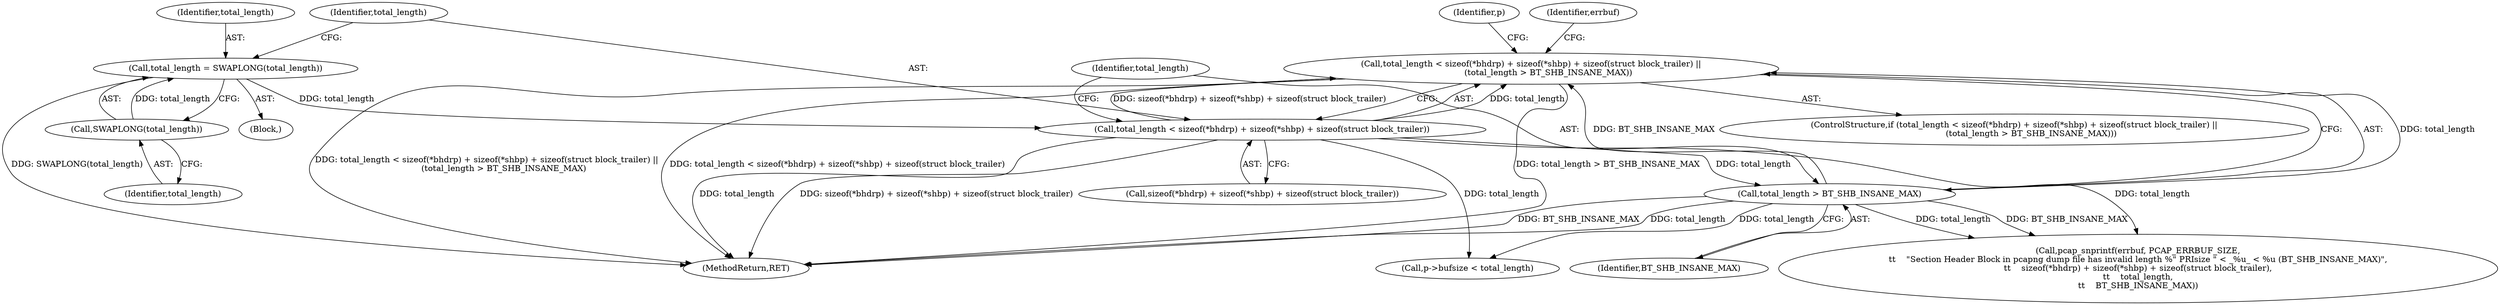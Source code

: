 digraph "0_libpcap_a5a36d9e82dde7265e38fe1f87b7f11c461c29f6@API" {
"1000259" [label="(Call,total_length < sizeof(*bhdrp) + sizeof(*shbp) + sizeof(struct block_trailer) ||\n             (total_length > BT_SHB_INSANE_MAX))"];
"1000260" [label="(Call,total_length < sizeof(*bhdrp) + sizeof(*shbp) + sizeof(struct block_trailer))"];
"1000254" [label="(Call,total_length = SWAPLONG(total_length))"];
"1000256" [label="(Call,SWAPLONG(total_length))"];
"1000272" [label="(Call,total_length > BT_SHB_INSANE_MAX)"];
"1000259" [label="(Call,total_length < sizeof(*bhdrp) + sizeof(*shbp) + sizeof(struct block_trailer) ||\n             (total_length > BT_SHB_INSANE_MAX))"];
"1000260" [label="(Call,total_length < sizeof(*bhdrp) + sizeof(*shbp) + sizeof(struct block_trailer))"];
"1000299" [label="(Identifier,p)"];
"1000274" [label="(Identifier,BT_SHB_INSANE_MAX)"];
"1000257" [label="(Identifier,total_length)"];
"1000261" [label="(Identifier,total_length)"];
"1000276" [label="(Call,pcap_snprintf(errbuf, PCAP_ERRBUF_SIZE,\n\t\t    \"Section Header Block in pcapng dump file has invalid length %\" PRIsize \" < _%u_ < %u (BT_SHB_INSANE_MAX)\",\n\t\t    sizeof(*bhdrp) + sizeof(*shbp) + sizeof(struct block_trailer),\n\t\t    total_length,\n\t\t    BT_SHB_INSANE_MAX))"];
"1000256" [label="(Call,SWAPLONG(total_length))"];
"1000254" [label="(Call,total_length = SWAPLONG(total_length))"];
"1000255" [label="(Identifier,total_length)"];
"1000369" [label="(Call,p->bufsize < total_length)"];
"1000709" [label="(MethodReturn,RET)"];
"1000273" [label="(Identifier,total_length)"];
"1000277" [label="(Identifier,errbuf)"];
"1000239" [label="(Block,)"];
"1000262" [label="(Call,sizeof(*bhdrp) + sizeof(*shbp) + sizeof(struct block_trailer))"];
"1000272" [label="(Call,total_length > BT_SHB_INSANE_MAX)"];
"1000258" [label="(ControlStructure,if (total_length < sizeof(*bhdrp) + sizeof(*shbp) + sizeof(struct block_trailer) ||\n             (total_length > BT_SHB_INSANE_MAX)))"];
"1000259" -> "1000258"  [label="AST: "];
"1000259" -> "1000260"  [label="CFG: "];
"1000259" -> "1000272"  [label="CFG: "];
"1000260" -> "1000259"  [label="AST: "];
"1000272" -> "1000259"  [label="AST: "];
"1000277" -> "1000259"  [label="CFG: "];
"1000299" -> "1000259"  [label="CFG: "];
"1000259" -> "1000709"  [label="DDG: total_length < sizeof(*bhdrp) + sizeof(*shbp) + sizeof(struct block_trailer) ||\n             (total_length > BT_SHB_INSANE_MAX)"];
"1000259" -> "1000709"  [label="DDG: total_length < sizeof(*bhdrp) + sizeof(*shbp) + sizeof(struct block_trailer)"];
"1000259" -> "1000709"  [label="DDG: total_length > BT_SHB_INSANE_MAX"];
"1000260" -> "1000259"  [label="DDG: total_length"];
"1000260" -> "1000259"  [label="DDG: sizeof(*bhdrp) + sizeof(*shbp) + sizeof(struct block_trailer)"];
"1000272" -> "1000259"  [label="DDG: total_length"];
"1000272" -> "1000259"  [label="DDG: BT_SHB_INSANE_MAX"];
"1000260" -> "1000262"  [label="CFG: "];
"1000261" -> "1000260"  [label="AST: "];
"1000262" -> "1000260"  [label="AST: "];
"1000273" -> "1000260"  [label="CFG: "];
"1000260" -> "1000709"  [label="DDG: sizeof(*bhdrp) + sizeof(*shbp) + sizeof(struct block_trailer)"];
"1000260" -> "1000709"  [label="DDG: total_length"];
"1000254" -> "1000260"  [label="DDG: total_length"];
"1000260" -> "1000272"  [label="DDG: total_length"];
"1000260" -> "1000276"  [label="DDG: total_length"];
"1000260" -> "1000369"  [label="DDG: total_length"];
"1000254" -> "1000239"  [label="AST: "];
"1000254" -> "1000256"  [label="CFG: "];
"1000255" -> "1000254"  [label="AST: "];
"1000256" -> "1000254"  [label="AST: "];
"1000261" -> "1000254"  [label="CFG: "];
"1000254" -> "1000709"  [label="DDG: SWAPLONG(total_length)"];
"1000256" -> "1000254"  [label="DDG: total_length"];
"1000256" -> "1000257"  [label="CFG: "];
"1000257" -> "1000256"  [label="AST: "];
"1000272" -> "1000274"  [label="CFG: "];
"1000273" -> "1000272"  [label="AST: "];
"1000274" -> "1000272"  [label="AST: "];
"1000272" -> "1000709"  [label="DDG: BT_SHB_INSANE_MAX"];
"1000272" -> "1000709"  [label="DDG: total_length"];
"1000272" -> "1000276"  [label="DDG: total_length"];
"1000272" -> "1000276"  [label="DDG: BT_SHB_INSANE_MAX"];
"1000272" -> "1000369"  [label="DDG: total_length"];
}
